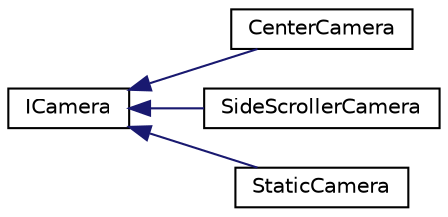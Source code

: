 digraph "Graphical Class Hierarchy"
{
 // LATEX_PDF_SIZE
  edge [fontname="Helvetica",fontsize="10",labelfontname="Helvetica",labelfontsize="10"];
  node [fontname="Helvetica",fontsize="10",shape=record];
  rankdir="LR";
  Node0 [label="ICamera",height=0.2,width=0.4,color="black", fillcolor="white", style="filled",URL="$classICamera.html",tooltip=" "];
  Node0 -> Node1 [dir="back",color="midnightblue",fontsize="10",style="solid",fontname="Helvetica"];
  Node1 [label="CenterCamera",height=0.2,width=0.4,color="black", fillcolor="white", style="filled",URL="$classCenterCamera.html",tooltip=" "];
  Node0 -> Node2 [dir="back",color="midnightblue",fontsize="10",style="solid",fontname="Helvetica"];
  Node2 [label="SideScrollerCamera",height=0.2,width=0.4,color="black", fillcolor="white", style="filled",URL="$classSideScrollerCamera.html",tooltip=" "];
  Node0 -> Node3 [dir="back",color="midnightblue",fontsize="10",style="solid",fontname="Helvetica"];
  Node3 [label="StaticCamera",height=0.2,width=0.4,color="black", fillcolor="white", style="filled",URL="$classStaticCamera.html",tooltip=" "];
}
